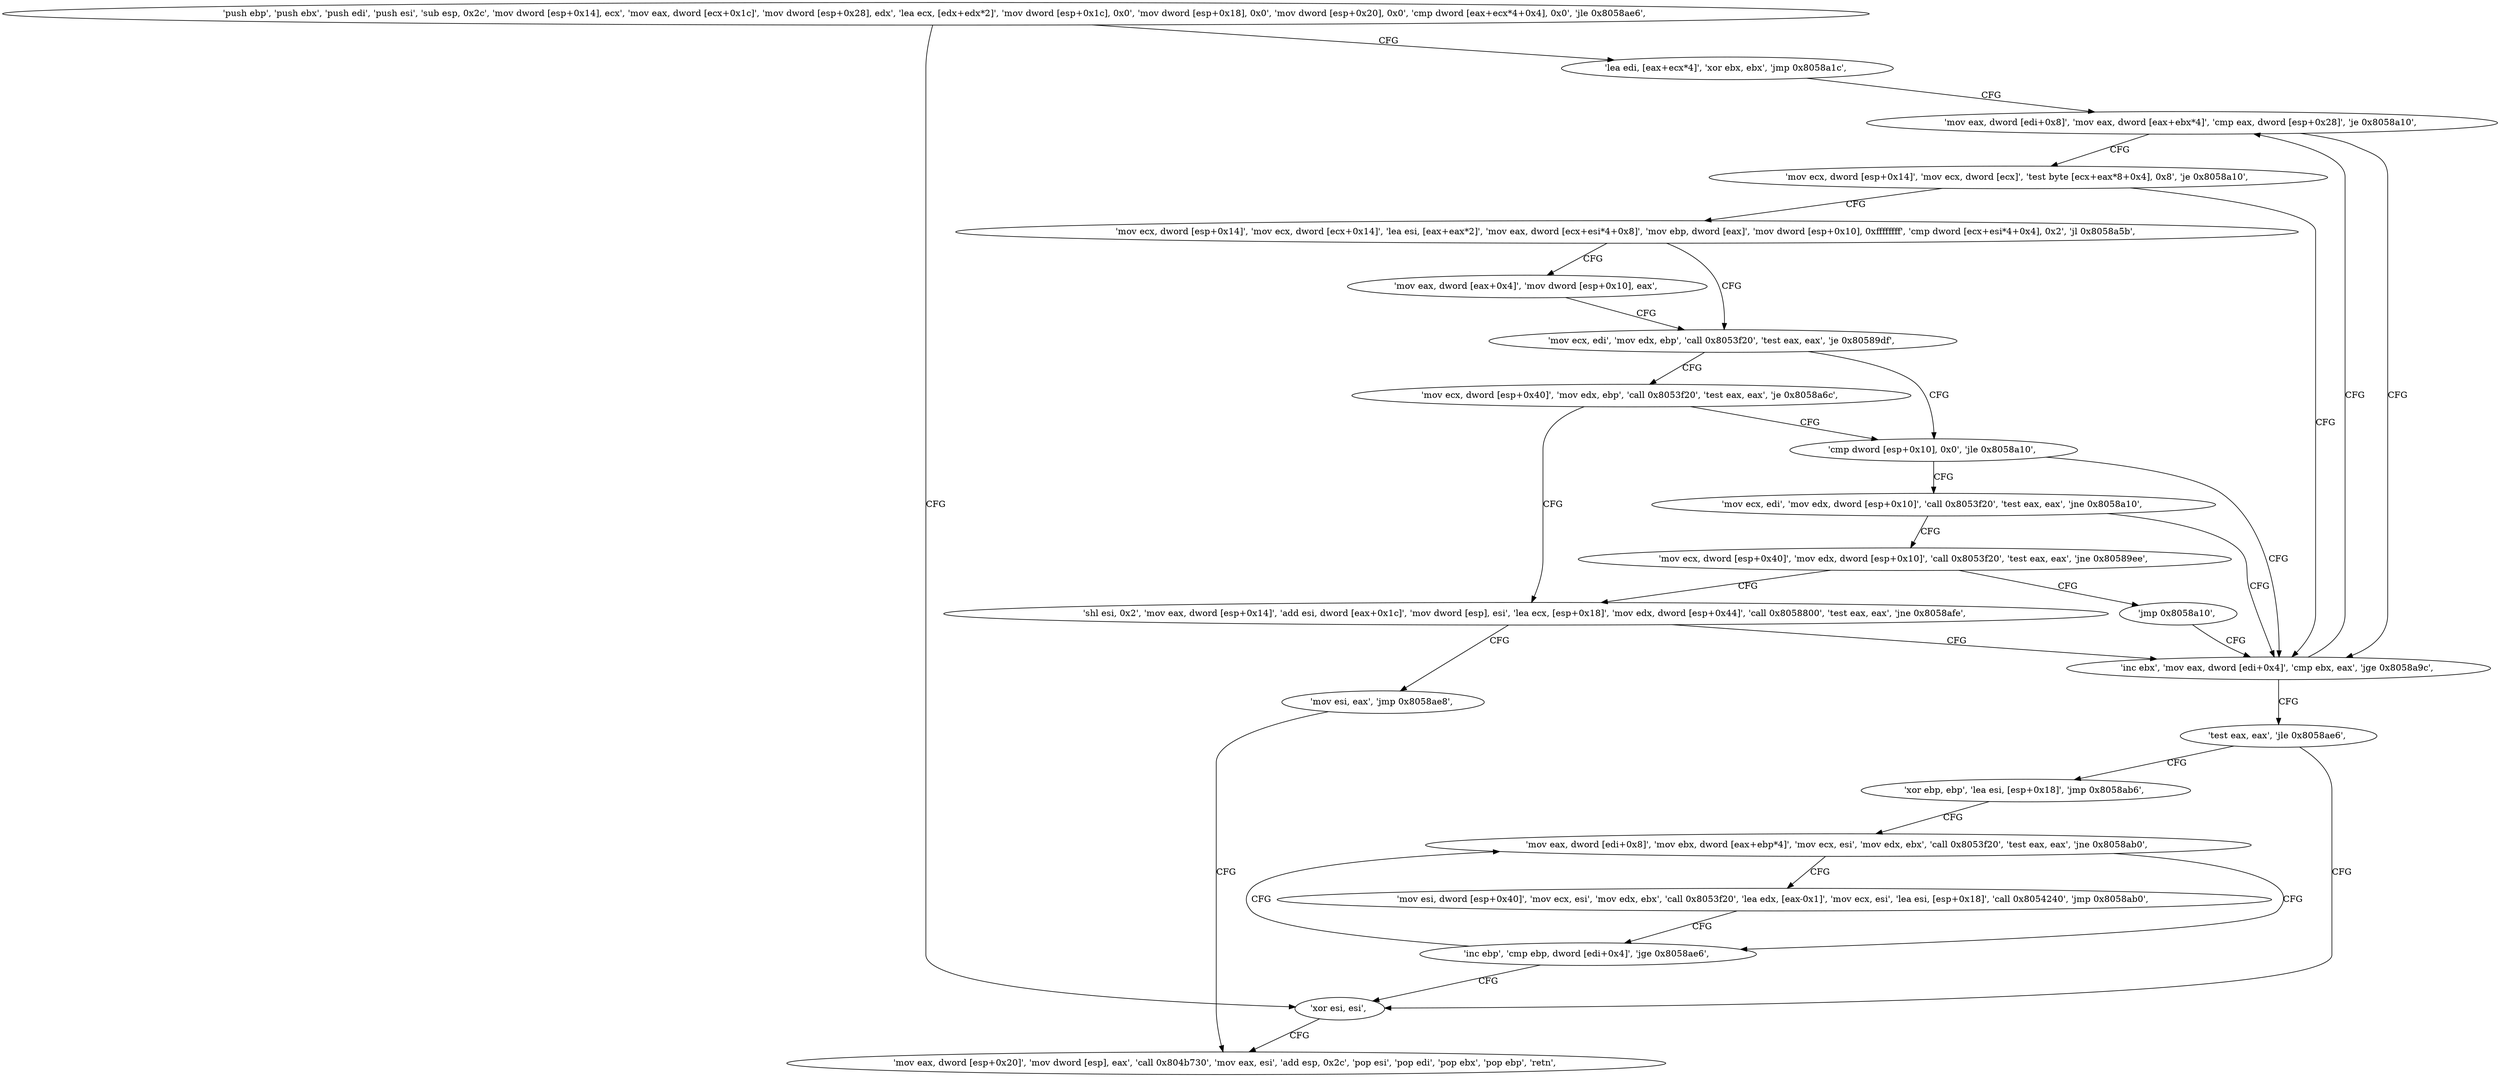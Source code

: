 digraph "func" {
"134580640" [label = "'push ebp', 'push ebx', 'push edi', 'push esi', 'sub esp, 0x2c', 'mov dword [esp+0x14], ecx', 'mov eax, dword [ecx+0x1c]', 'mov dword [esp+0x28], edx', 'lea ecx, [edx+edx*2]', 'mov dword [esp+0x1c], 0x0', 'mov dword [esp+0x18], 0x0', 'mov dword [esp+0x20], 0x0', 'cmp dword [eax+ecx*4+0x4], 0x0', 'jle 0x8058ae6', " ]
"134580966" [label = "'xor esi, esi', " ]
"134580696" [label = "'lea edi, [eax+ecx*4]', 'xor ebx, ebx', 'jmp 0x8058a1c', " ]
"134580968" [label = "'mov eax, dword [esp+0x20]', 'mov dword [esp], eax', 'call 0x804b730', 'mov eax, esi', 'add esp, 0x2c', 'pop esi', 'pop edi', 'pop ebx', 'pop ebp', 'retn', " ]
"134580764" [label = "'mov eax, dword [edi+0x8]', 'mov eax, dword [eax+ebx*4]', 'cmp eax, dword [esp+0x28]', 'je 0x8058a10', " ]
"134580752" [label = "'inc ebx', 'mov eax, dword [edi+0x4]', 'cmp ebx, eax', 'jge 0x8058a9c', " ]
"134580776" [label = "'mov ecx, dword [esp+0x14]', 'mov ecx, dword [ecx]', 'test byte [ecx+eax*8+0x4], 0x8', 'je 0x8058a10', " ]
"134580892" [label = "'test eax, eax', 'jle 0x8058ae6', " ]
"134580789" [label = "'mov ecx, dword [esp+0x14]', 'mov ecx, dword [ecx+0x14]', 'lea esi, [eax+eax*2]', 'mov eax, dword [ecx+esi*4+0x8]', 'mov ebp, dword [eax]', 'mov dword [esp+0x10], 0xffffffff', 'cmp dword [ecx+esi*4+0x4], 0x2', 'jl 0x8058a5b', " ]
"134580896" [label = "'xor ebp, ebp', 'lea esi, [esp+0x18]', 'jmp 0x8058ab6', " ]
"134580827" [label = "'mov ecx, edi', 'mov edx, ebp', 'call 0x8053f20', 'test eax, eax', 'je 0x80589df', " ]
"134580820" [label = "'mov eax, dword [eax+0x4]', 'mov dword [esp+0x10], eax', " ]
"134580918" [label = "'mov eax, dword [edi+0x8]', 'mov ebx, dword [eax+ebp*4]', 'mov ecx, esi', 'mov edx, ebx', 'call 0x8053f20', 'test eax, eax', 'jne 0x8058ab0', " ]
"134580703" [label = "'mov ecx, dword [esp+0x40]', 'mov edx, ebp', 'call 0x8053f20', 'test eax, eax', 'je 0x8058a6c', " ]
"134580844" [label = "'cmp dword [esp+0x10], 0x0', 'jle 0x8058a10', " ]
"134580912" [label = "'inc ebp', 'cmp ebp, dword [edi+0x4]', 'jge 0x8058ae6', " ]
"134580937" [label = "'mov esi, dword [esp+0x40]', 'mov ecx, esi', 'mov edx, ebx', 'call 0x8053f20', 'lea edx, [eax-0x1]', 'mov ecx, esi', 'lea esi, [esp+0x18]', 'call 0x8054240', 'jmp 0x8058ab0', " ]
"134580718" [label = "'shl esi, 0x2', 'mov eax, dword [esp+0x14]', 'add esi, dword [eax+0x1c]', 'mov dword [esp], esi', 'lea ecx, [esp+0x18]', 'mov edx, dword [esp+0x44]', 'call 0x8058800', 'test eax, eax', 'jne 0x8058afe', " ]
"134580851" [label = "'mov ecx, edi', 'mov edx, dword [esp+0x10]', 'call 0x8053f20', 'test eax, eax', 'jne 0x8058a10', " ]
"134580990" [label = "'mov esi, eax', 'jmp 0x8058ae8', " ]
"134580866" [label = "'mov ecx, dword [esp+0x40]', 'mov edx, dword [esp+0x10]', 'call 0x8053f20', 'test eax, eax', 'jne 0x80589ee', " ]
"134580887" [label = "'jmp 0x8058a10', " ]
"134580640" -> "134580966" [ label = "CFG" ]
"134580640" -> "134580696" [ label = "CFG" ]
"134580966" -> "134580968" [ label = "CFG" ]
"134580696" -> "134580764" [ label = "CFG" ]
"134580764" -> "134580752" [ label = "CFG" ]
"134580764" -> "134580776" [ label = "CFG" ]
"134580752" -> "134580892" [ label = "CFG" ]
"134580752" -> "134580764" [ label = "CFG" ]
"134580776" -> "134580752" [ label = "CFG" ]
"134580776" -> "134580789" [ label = "CFG" ]
"134580892" -> "134580966" [ label = "CFG" ]
"134580892" -> "134580896" [ label = "CFG" ]
"134580789" -> "134580827" [ label = "CFG" ]
"134580789" -> "134580820" [ label = "CFG" ]
"134580896" -> "134580918" [ label = "CFG" ]
"134580827" -> "134580703" [ label = "CFG" ]
"134580827" -> "134580844" [ label = "CFG" ]
"134580820" -> "134580827" [ label = "CFG" ]
"134580918" -> "134580912" [ label = "CFG" ]
"134580918" -> "134580937" [ label = "CFG" ]
"134580703" -> "134580844" [ label = "CFG" ]
"134580703" -> "134580718" [ label = "CFG" ]
"134580844" -> "134580752" [ label = "CFG" ]
"134580844" -> "134580851" [ label = "CFG" ]
"134580912" -> "134580966" [ label = "CFG" ]
"134580912" -> "134580918" [ label = "CFG" ]
"134580937" -> "134580912" [ label = "CFG" ]
"134580718" -> "134580990" [ label = "CFG" ]
"134580718" -> "134580752" [ label = "CFG" ]
"134580851" -> "134580752" [ label = "CFG" ]
"134580851" -> "134580866" [ label = "CFG" ]
"134580990" -> "134580968" [ label = "CFG" ]
"134580866" -> "134580718" [ label = "CFG" ]
"134580866" -> "134580887" [ label = "CFG" ]
"134580887" -> "134580752" [ label = "CFG" ]
}
